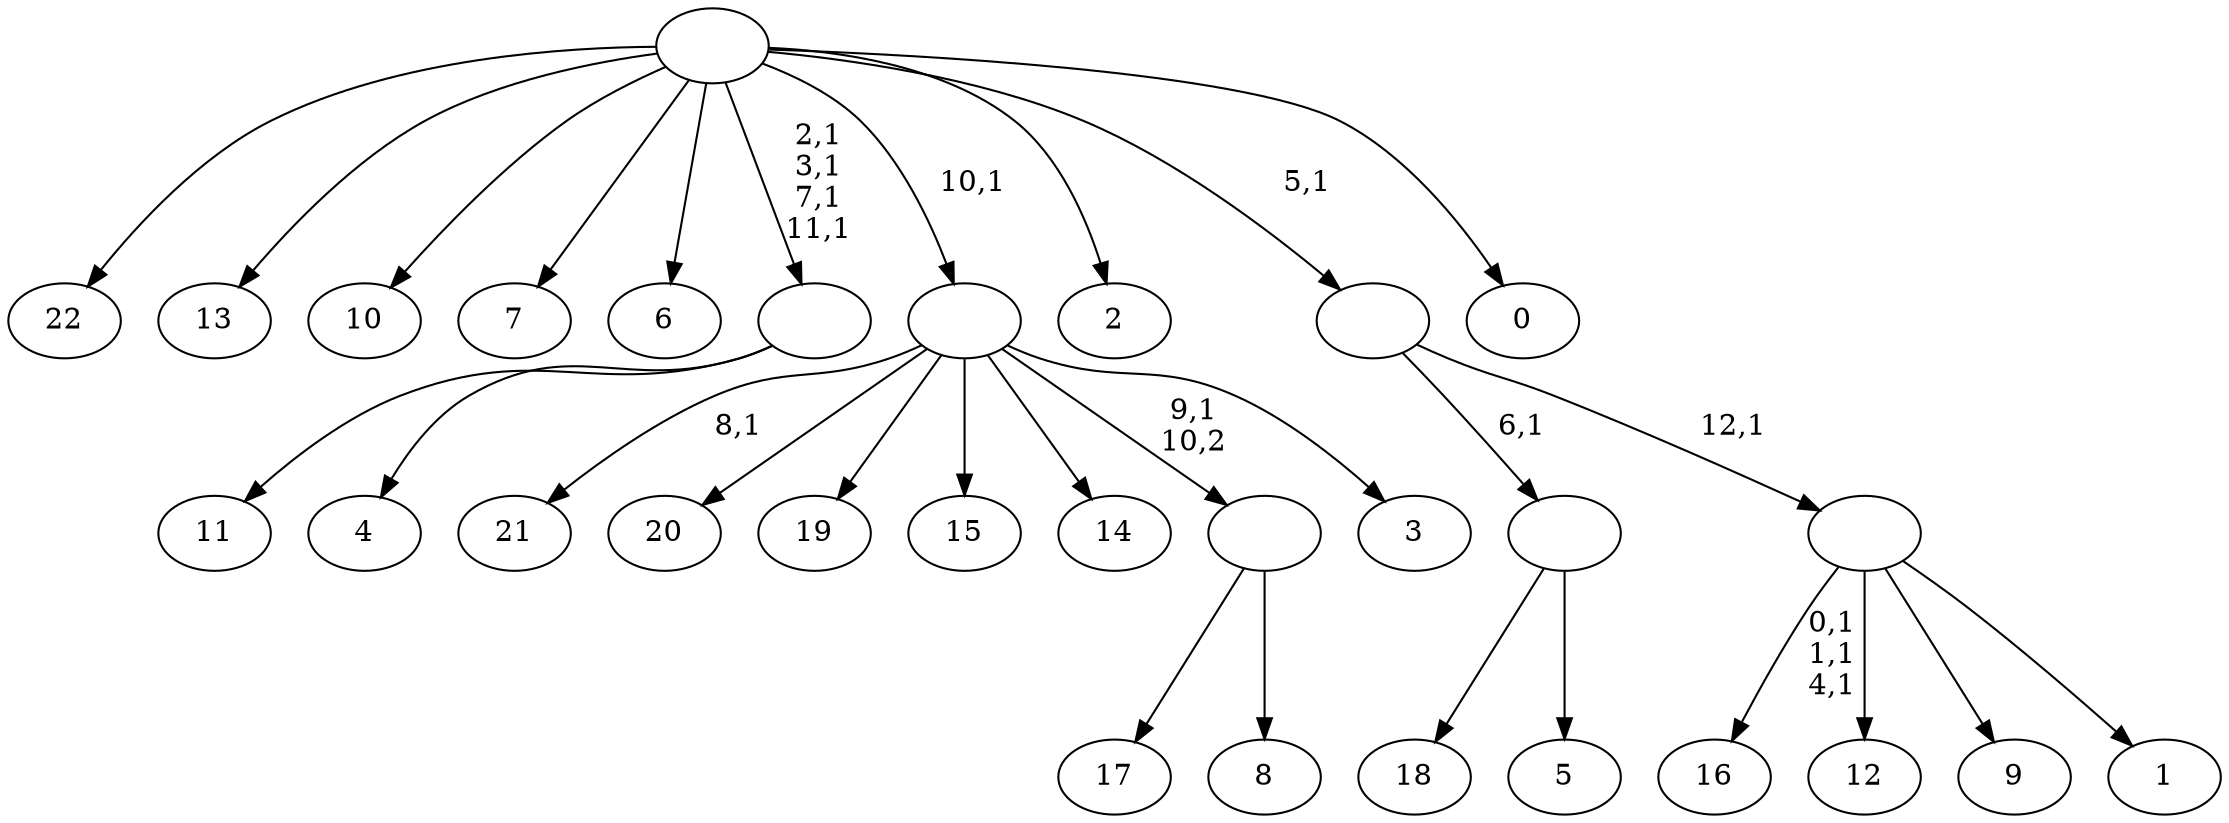 digraph T {
	36 [label="22"]
	35 [label="21"]
	33 [label="20"]
	32 [label="19"]
	31 [label="18"]
	30 [label="17"]
	29 [label="16"]
	25 [label="15"]
	24 [label="14"]
	23 [label="13"]
	22 [label="12"]
	21 [label="11"]
	20 [label="10"]
	19 [label="9"]
	18 [label="8"]
	17 [label=""]
	16 [label="7"]
	15 [label="6"]
	14 [label="5"]
	13 [label=""]
	12 [label="4"]
	11 [label=""]
	7 [label="3"]
	6 [label=""]
	5 [label="2"]
	4 [label="1"]
	3 [label=""]
	2 [label=""]
	1 [label="0"]
	0 [label=""]
	17 -> 30 [label=""]
	17 -> 18 [label=""]
	13 -> 31 [label=""]
	13 -> 14 [label=""]
	11 -> 21 [label=""]
	11 -> 12 [label=""]
	6 -> 35 [label="8,1"]
	6 -> 33 [label=""]
	6 -> 32 [label=""]
	6 -> 25 [label=""]
	6 -> 24 [label=""]
	6 -> 17 [label="9,1\n10,2"]
	6 -> 7 [label=""]
	3 -> 29 [label="0,1\n1,1\n4,1"]
	3 -> 22 [label=""]
	3 -> 19 [label=""]
	3 -> 4 [label=""]
	2 -> 13 [label="6,1"]
	2 -> 3 [label="12,1"]
	0 -> 11 [label="2,1\n3,1\n7,1\n11,1"]
	0 -> 36 [label=""]
	0 -> 23 [label=""]
	0 -> 20 [label=""]
	0 -> 16 [label=""]
	0 -> 15 [label=""]
	0 -> 6 [label="10,1"]
	0 -> 5 [label=""]
	0 -> 2 [label="5,1"]
	0 -> 1 [label=""]
}
